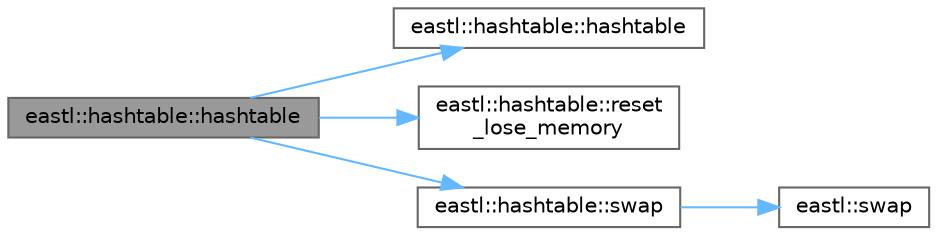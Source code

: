 digraph "eastl::hashtable::hashtable"
{
 // LATEX_PDF_SIZE
  bgcolor="transparent";
  edge [fontname=Helvetica,fontsize=10,labelfontname=Helvetica,labelfontsize=10];
  node [fontname=Helvetica,fontsize=10,shape=box,height=0.2,width=0.4];
  rankdir="LR";
  Node1 [id="Node000001",label="eastl::hashtable::hashtable",height=0.2,width=0.4,color="gray40", fillcolor="grey60", style="filled", fontcolor="black",tooltip=" "];
  Node1 -> Node2 [id="edge5_Node000001_Node000002",color="steelblue1",style="solid",tooltip=" "];
  Node2 [id="Node000002",label="eastl::hashtable::hashtable",height=0.2,width=0.4,color="grey40", fillcolor="white", style="filled",URL="$classeastl_1_1hashtable.html#a6730a83ada8b68696a30f0376c9dc4ea",tooltip=" "];
  Node1 -> Node3 [id="edge6_Node000001_Node000003",color="steelblue1",style="solid",tooltip=" "];
  Node3 [id="Node000003",label="eastl::hashtable::reset\l_lose_memory",height=0.2,width=0.4,color="grey40", fillcolor="white", style="filled",URL="$classeastl_1_1hashtable.html#a8b1e55ea1a04a3da0e7f417c2255e595",tooltip=" "];
  Node1 -> Node4 [id="edge7_Node000001_Node000004",color="steelblue1",style="solid",tooltip=" "];
  Node4 [id="Node000004",label="eastl::hashtable::swap",height=0.2,width=0.4,color="grey40", fillcolor="white", style="filled",URL="$classeastl_1_1hashtable.html#abc470b4dc948a439f2ae1dbbc8901be3",tooltip=" "];
  Node4 -> Node5 [id="edge8_Node000004_Node000005",color="steelblue1",style="solid",tooltip=" "];
  Node5 [id="Node000005",label="eastl::swap",height=0.2,width=0.4,color="grey40", fillcolor="white", style="filled",URL="$namespaceeastl.html#a98898432a5e178e354c5af6abeb58f8b",tooltip=" "];
}

